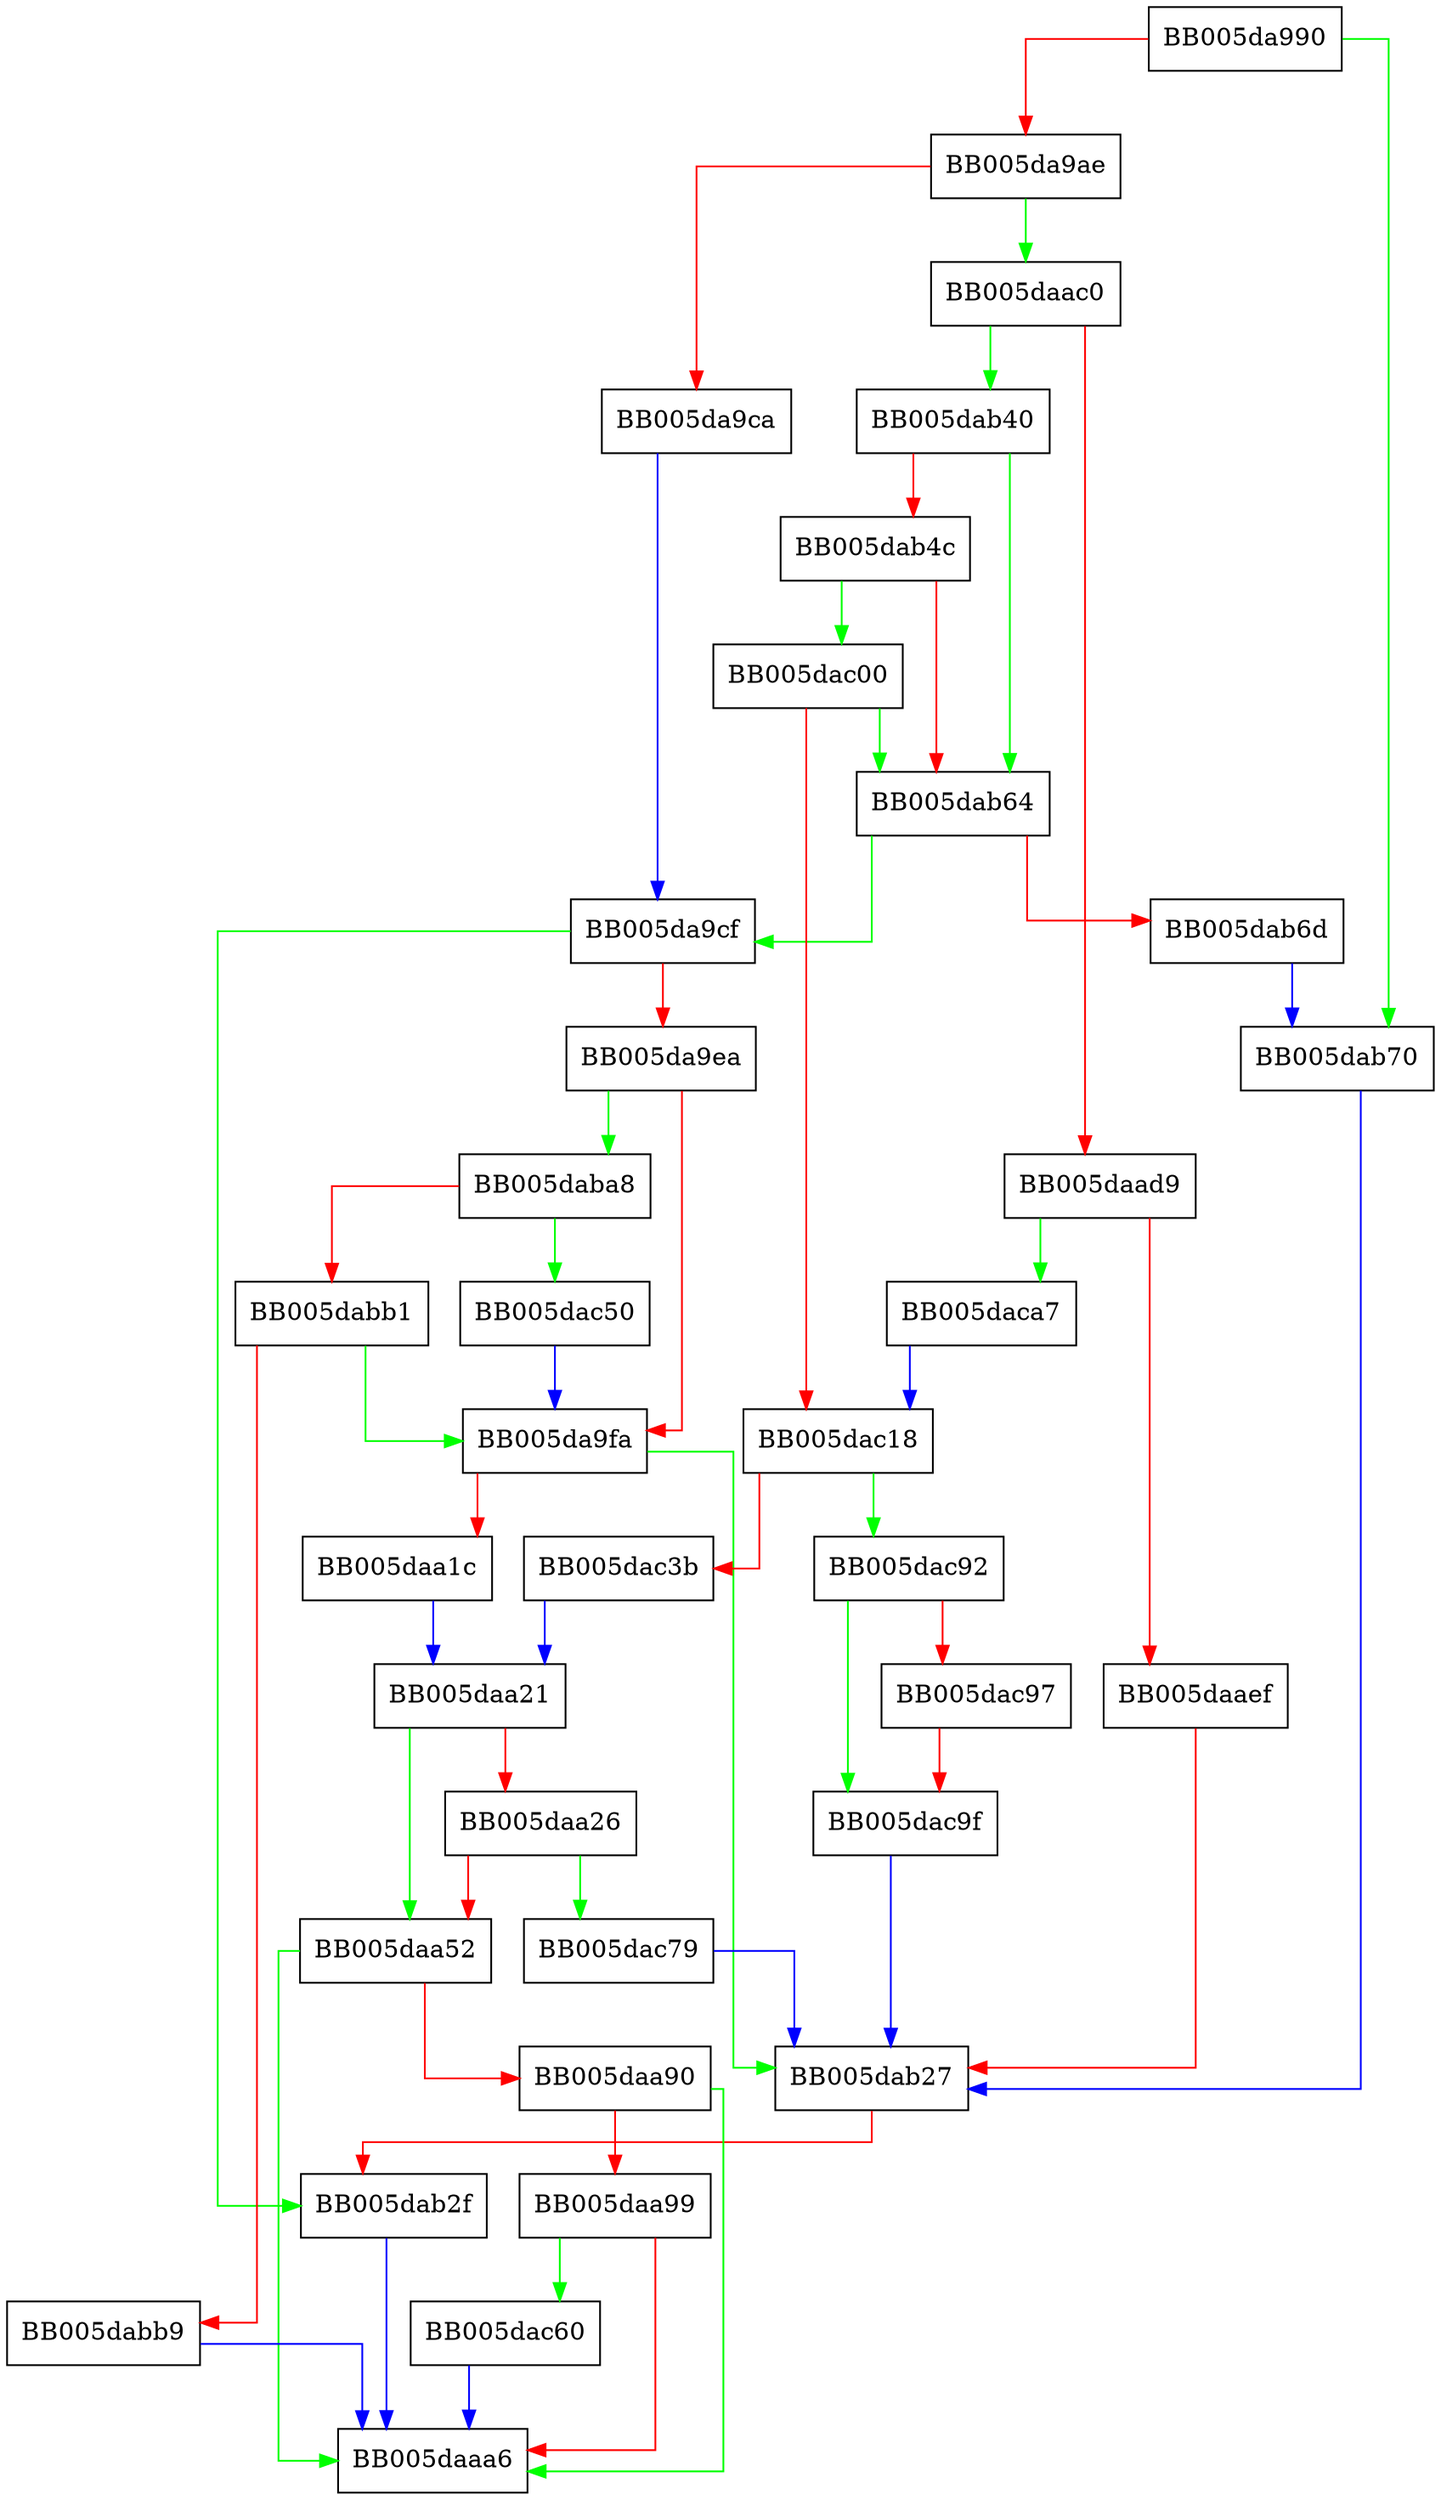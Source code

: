 digraph EVP_PKEY_CTX_new_from_name {
  node [shape="box"];
  graph [splines=ortho];
  BB005da990 -> BB005dab70 [color="green"];
  BB005da990 -> BB005da9ae [color="red"];
  BB005da9ae -> BB005daac0 [color="green"];
  BB005da9ae -> BB005da9ca [color="red"];
  BB005da9ca -> BB005da9cf [color="blue"];
  BB005da9cf -> BB005dab2f [color="green"];
  BB005da9cf -> BB005da9ea [color="red"];
  BB005da9ea -> BB005daba8 [color="green"];
  BB005da9ea -> BB005da9fa [color="red"];
  BB005da9fa -> BB005dab27 [color="green"];
  BB005da9fa -> BB005daa1c [color="red"];
  BB005daa1c -> BB005daa21 [color="blue"];
  BB005daa21 -> BB005daa52 [color="green"];
  BB005daa21 -> BB005daa26 [color="red"];
  BB005daa26 -> BB005dac79 [color="green"];
  BB005daa26 -> BB005daa52 [color="red"];
  BB005daa52 -> BB005daaa6 [color="green"];
  BB005daa52 -> BB005daa90 [color="red"];
  BB005daa90 -> BB005daaa6 [color="green"];
  BB005daa90 -> BB005daa99 [color="red"];
  BB005daa99 -> BB005dac60 [color="green"];
  BB005daa99 -> BB005daaa6 [color="red"];
  BB005daac0 -> BB005dab40 [color="green"];
  BB005daac0 -> BB005daad9 [color="red"];
  BB005daad9 -> BB005daca7 [color="green"];
  BB005daad9 -> BB005daaef [color="red"];
  BB005daaef -> BB005dab27 [color="red"];
  BB005dab27 -> BB005dab2f [color="red"];
  BB005dab2f -> BB005daaa6 [color="blue"];
  BB005dab40 -> BB005dab64 [color="green"];
  BB005dab40 -> BB005dab4c [color="red"];
  BB005dab4c -> BB005dac00 [color="green"];
  BB005dab4c -> BB005dab64 [color="red"];
  BB005dab64 -> BB005da9cf [color="green"];
  BB005dab64 -> BB005dab6d [color="red"];
  BB005dab6d -> BB005dab70 [color="blue"];
  BB005dab70 -> BB005dab27 [color="blue"];
  BB005daba8 -> BB005dac50 [color="green"];
  BB005daba8 -> BB005dabb1 [color="red"];
  BB005dabb1 -> BB005da9fa [color="green"];
  BB005dabb1 -> BB005dabb9 [color="red"];
  BB005dabb9 -> BB005daaa6 [color="blue"];
  BB005dac00 -> BB005dab64 [color="green"];
  BB005dac00 -> BB005dac18 [color="red"];
  BB005dac18 -> BB005dac92 [color="green"];
  BB005dac18 -> BB005dac3b [color="red"];
  BB005dac3b -> BB005daa21 [color="blue"];
  BB005dac50 -> BB005da9fa [color="blue"];
  BB005dac60 -> BB005daaa6 [color="blue"];
  BB005dac79 -> BB005dab27 [color="blue"];
  BB005dac92 -> BB005dac9f [color="green"];
  BB005dac92 -> BB005dac97 [color="red"];
  BB005dac97 -> BB005dac9f [color="red"];
  BB005dac9f -> BB005dab27 [color="blue"];
  BB005daca7 -> BB005dac18 [color="blue"];
}